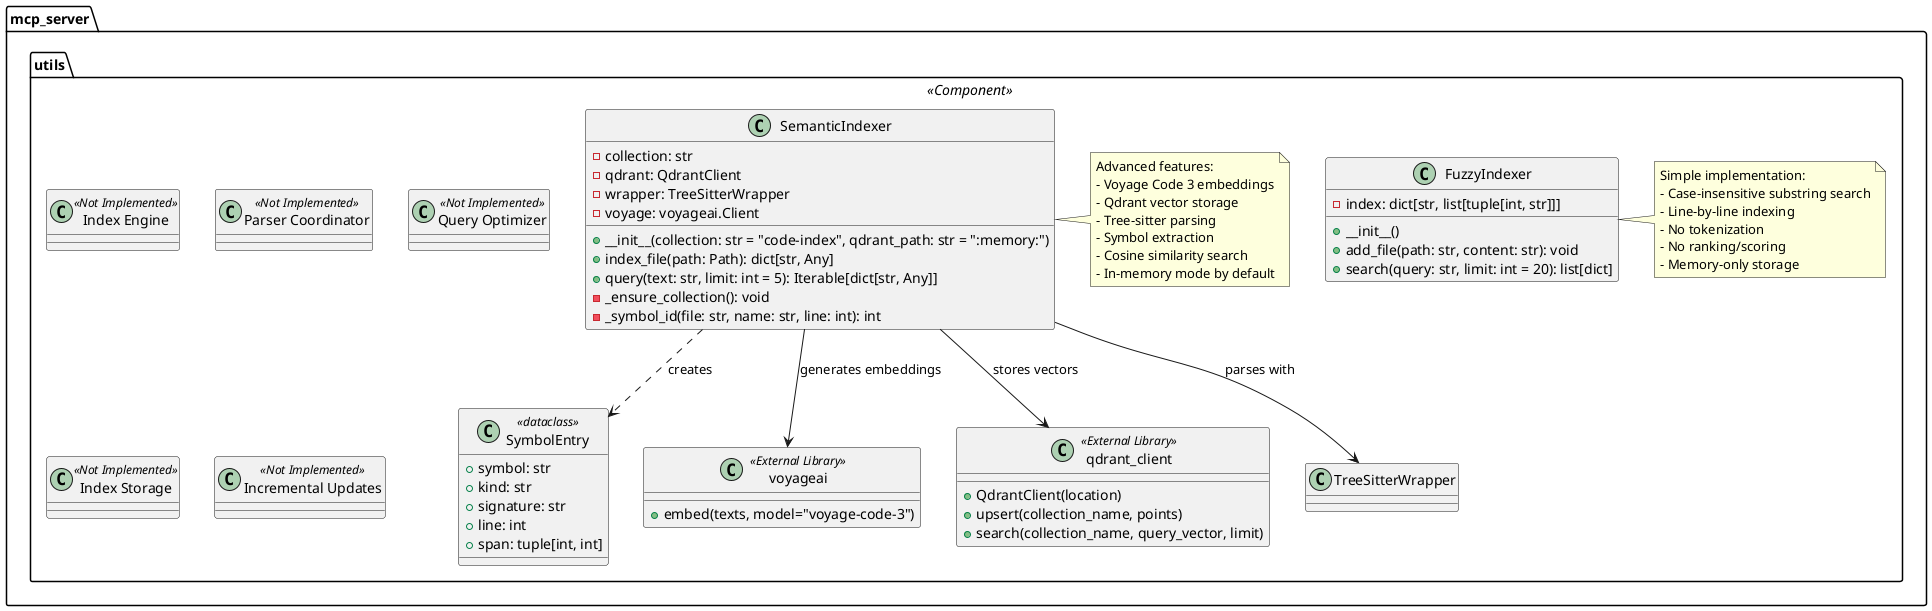 @startuml indexer_actual
!define COMPONENT_INTERFACE <<Component Interface>>
!define NOT_IMPLEMENTED <<Not Implemented>>

' This diagram reflects the ACTUAL implementation

package "mcp_server.utils" <<Component>> {
    
    ' ========================================
    ' Actual Fuzzy Indexer Implementation
    ' ========================================
    
    class FuzzyIndexer {
        -index: dict[str, list[tuple[int, str]]]
        
        +__init__()
        +add_file(path: str, content: str): void
        +search(query: str, limit: int = 20): list[dict]
        
        ' Simple substring matching
        ' In-memory storage only
        ' No persistence
    }
    
    ' ========================================
    ' Actual Semantic Indexer Implementation
    ' ========================================
    
    class SemanticIndexer {
        -collection: str
        -qdrant: QdrantClient
        -wrapper: TreeSitterWrapper
        -voyage: voyageai.Client
        
        +__init__(collection: str = "code-index", qdrant_path: str = ":memory:")
        +index_file(path: Path): dict[str, Any]
        +query(text: str, limit: int = 5): Iterable[dict[str, Any]]
        -_ensure_collection(): void
        -_symbol_id(file: str, name: str, line: int): int
    }
    
    class SymbolEntry <<dataclass>> {
        +symbol: str
        +kind: str
        +signature: str
        +line: int
        +span: tuple[int, int]
    }
    
    ' ========================================
    ' External Dependencies
    ' ========================================
    
    class "voyageai" <<External Library>> {
        ' Voyage AI embeddings
        +embed(texts, model="voyage-code-3")
    }
    
    class "qdrant_client" <<External Library>> {
        ' Vector database
        +QdrantClient(location)
        +upsert(collection_name, points)
        +search(collection_name, query_vector, limit)
    }
    
    ' ========================================
    ' NOT IMPLEMENTED Components
    ' ========================================
    
    class "Index Engine" NOT_IMPLEMENTED {
        ' No coordinating engine
        ' No IIndexEngine interface
        ' No IIndexCoordinator interface
        ' Direct indexer usage only
    }
    
    class "Parser Coordinator" NOT_IMPLEMENTED {
        ' No parsing coordination
        ' No IParserCoordinator interface
        ' No IParseOrchestrator interface
        ' Each indexer parses independently
    }
    
    class "Query Optimizer" NOT_IMPLEMENTED {
        ' No query optimization
        ' No IQueryOptimizer interface
        ' No ISearchPlanner interface
        ' Direct query execution
    }
    
    class "Index Storage" NOT_IMPLEMENTED {
        ' FuzzyIndexer: In-memory only
        ' SemanticIndexer: Default Qdrant
        ' No SQLite FTS5 integration
        ' No persistent fuzzy index
    }
    
    class "Incremental Updates" NOT_IMPLEMENTED {
        ' Full re-indexing only
        ' No change detection
        ' No partial updates
    }
    
    ' ========================================
    ' Implementation Notes
    ' ========================================
    
    note right of FuzzyIndexer
        Simple implementation:
        - Case-insensitive substring search
        - Line-by-line indexing
        - No tokenization
        - No ranking/scoring
        - Memory-only storage
    end note
    
    note right of SemanticIndexer
        Advanced features:
        - Voyage Code 3 embeddings
        - Qdrant vector storage
        - Tree-sitter parsing
        - Symbol extraction
        - Cosine similarity search
        - In-memory mode by default
    end note
    
    ' ========================================
    ' Relationships
    ' ========================================
    
    SemanticIndexer --> TreeSitterWrapper : parses with
    SemanticIndexer --> voyageai : generates embeddings
    SemanticIndexer --> qdrant_client : stores vectors
    SemanticIndexer ..> SymbolEntry : creates
}

@enduml